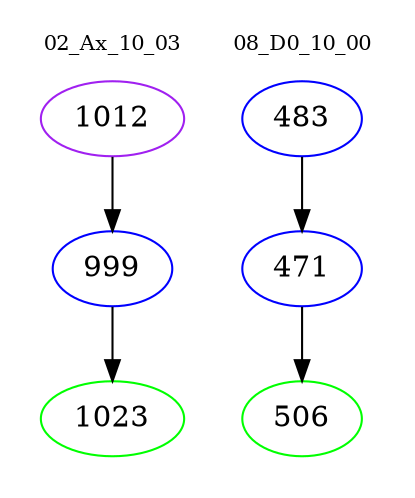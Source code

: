 digraph{
subgraph cluster_0 {
color = white
label = "02_Ax_10_03";
fontsize=10;
T0_1012 [label="1012", color="purple"]
T0_1012 -> T0_999 [color="black"]
T0_999 [label="999", color="blue"]
T0_999 -> T0_1023 [color="black"]
T0_1023 [label="1023", color="green"]
}
subgraph cluster_1 {
color = white
label = "08_D0_10_00";
fontsize=10;
T1_483 [label="483", color="blue"]
T1_483 -> T1_471 [color="black"]
T1_471 [label="471", color="blue"]
T1_471 -> T1_506 [color="black"]
T1_506 [label="506", color="green"]
}
}
